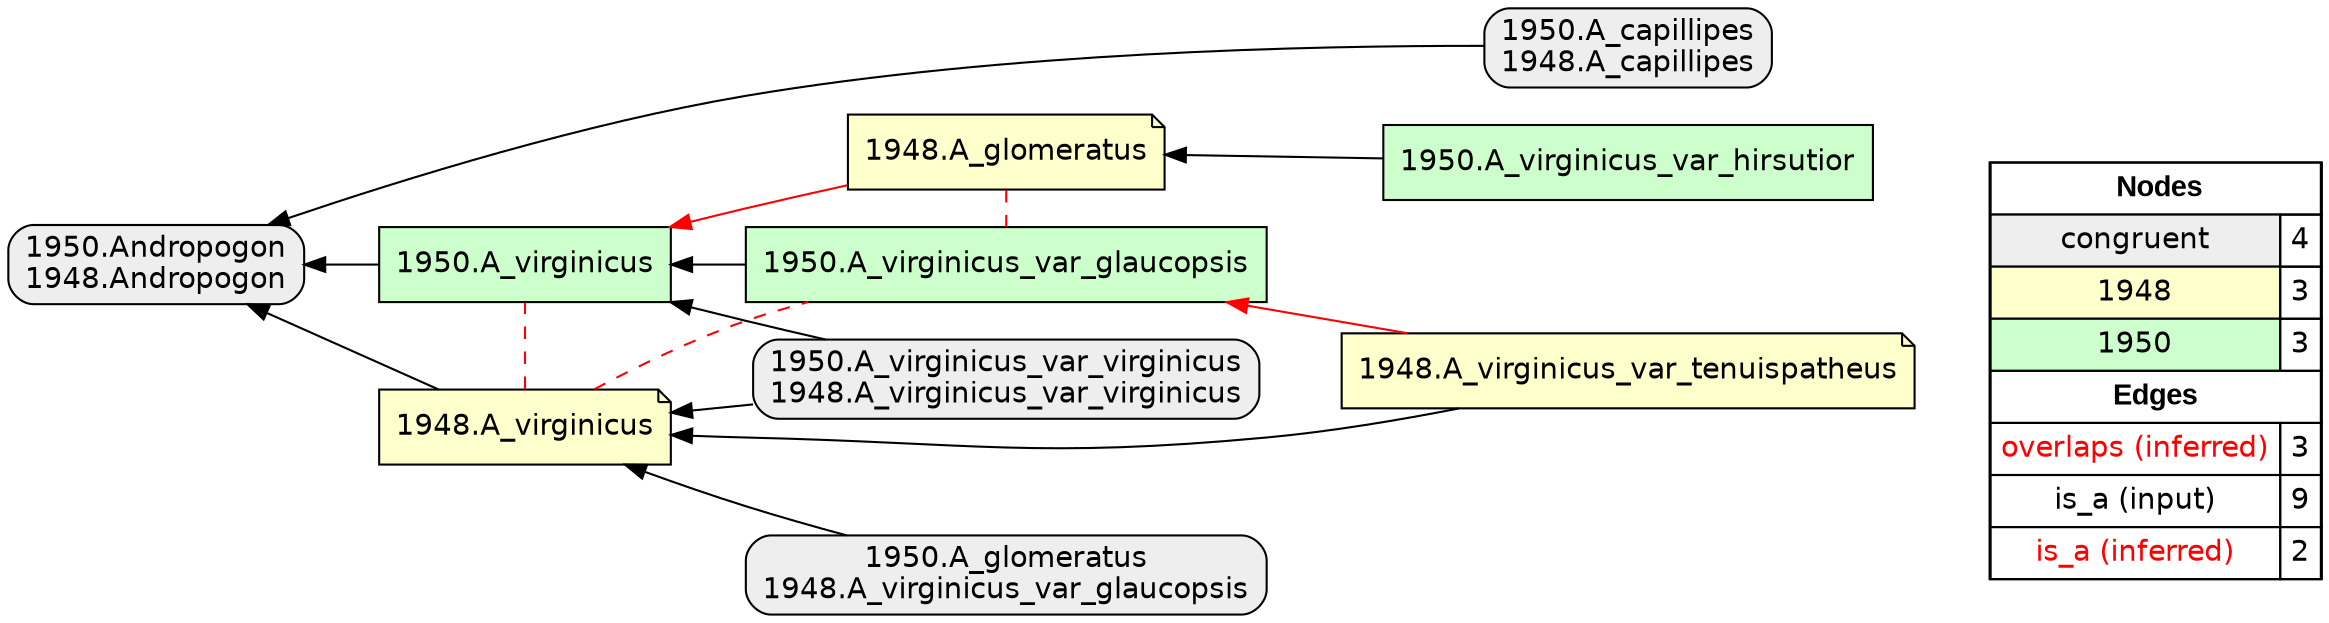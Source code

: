 digraph{
rankdir=RL
node[shape=box style="filled,rounded" fillcolor="#EEEEEE" fontname="helvetica"] 
"1950.A_capillipes\n1948.A_capillipes"
"1950.A_virginicus_var_virginicus\n1948.A_virginicus_var_virginicus"
"1950.Andropogon\n1948.Andropogon"
"1950.A_glomeratus\n1948.A_virginicus_var_glaucopsis"
node[shape=note style=filled fillcolor="#FFFFCC" fontname="helvetica"] 
"1948.A_virginicus"
"1948.A_glomeratus"
"1948.A_virginicus_var_tenuispatheus"
node[shape=box style=filled fillcolor="#CCFFCC" fontname="helvetica"] 
"1950.A_virginicus_var_hirsutior"
"1950.A_virginicus"
"1950.A_virginicus_var_glaucopsis"
edge[arrowhead=none style=dashed color="#FF0000" constraint=false penwidth=1]
"1948.A_virginicus" -> "1950.A_virginicus"
"1948.A_virginicus" -> "1950.A_virginicus_var_glaucopsis"
"1948.A_glomeratus" -> "1950.A_virginicus_var_glaucopsis"
edge[arrowhead=normal style=dotted color="#000000" constraint=true penwidth=1]
edge[arrowhead=normal style=solid color="#000000" constraint=true penwidth=1]
"1950.A_virginicus_var_virginicus\n1948.A_virginicus_var_virginicus" -> "1950.A_virginicus"
"1948.A_virginicus" -> "1950.Andropogon\n1948.Andropogon"
"1950.A_glomeratus\n1948.A_virginicus_var_glaucopsis" -> "1948.A_virginicus"
"1950.A_virginicus_var_hirsutior" -> "1948.A_glomeratus"
"1948.A_virginicus_var_tenuispatheus" -> "1948.A_virginicus"
"1950.A_virginicus_var_virginicus\n1948.A_virginicus_var_virginicus" -> "1948.A_virginicus"
"1950.A_capillipes\n1948.A_capillipes" -> "1950.Andropogon\n1948.Andropogon"
"1950.A_virginicus" -> "1950.Andropogon\n1948.Andropogon"
"1950.A_virginicus_var_glaucopsis" -> "1950.A_virginicus"
edge[arrowhead=normal style=solid color="#FF0000" constraint=true penwidth=1]
"1948.A_virginicus_var_tenuispatheus" -> "1950.A_virginicus_var_glaucopsis"
"1948.A_glomeratus" -> "1950.A_virginicus"
node[shape=box] 
{rank=source Legend [fillcolor= white margin=0 label=< 
 <TABLE BORDER="0" CELLBORDER="1" CELLSPACING="0" CELLPADDING="4"> 
<TR> <TD COLSPAN="2"><font face="Arial Black"> Nodes</font></TD> </TR> 
<TR> 
 <TD bgcolor="#EEEEEE" fontname="helvetica">congruent</TD> 
 <TD>4</TD> 
 </TR> 
<TR> 
 <TD bgcolor="#FFFFCC" fontname="helvetica">1948</TD> 
 <TD>3</TD> 
 </TR> 
<TR> 
 <TD bgcolor="#CCFFCC" fontname="helvetica">1950</TD> 
 <TD>3</TD> 
 </TR> 
<TR> <TD COLSPAN="2"><font face = "Arial Black"> Edges </font></TD> </TR> 
<TR> 
 <TD><font color ="#FF0000">overlaps (inferred)</font></TD><TD>3</TD>
</TR>
<TR> 
 <TD><font color ="#000000">is_a (input)</font></TD><TD>9</TD>
</TR>
<TR> 
 <TD><font color ="#FF0000">is_a (inferred)</font></TD><TD>2</TD>
</TR>
</TABLE> 
 >] } 
}